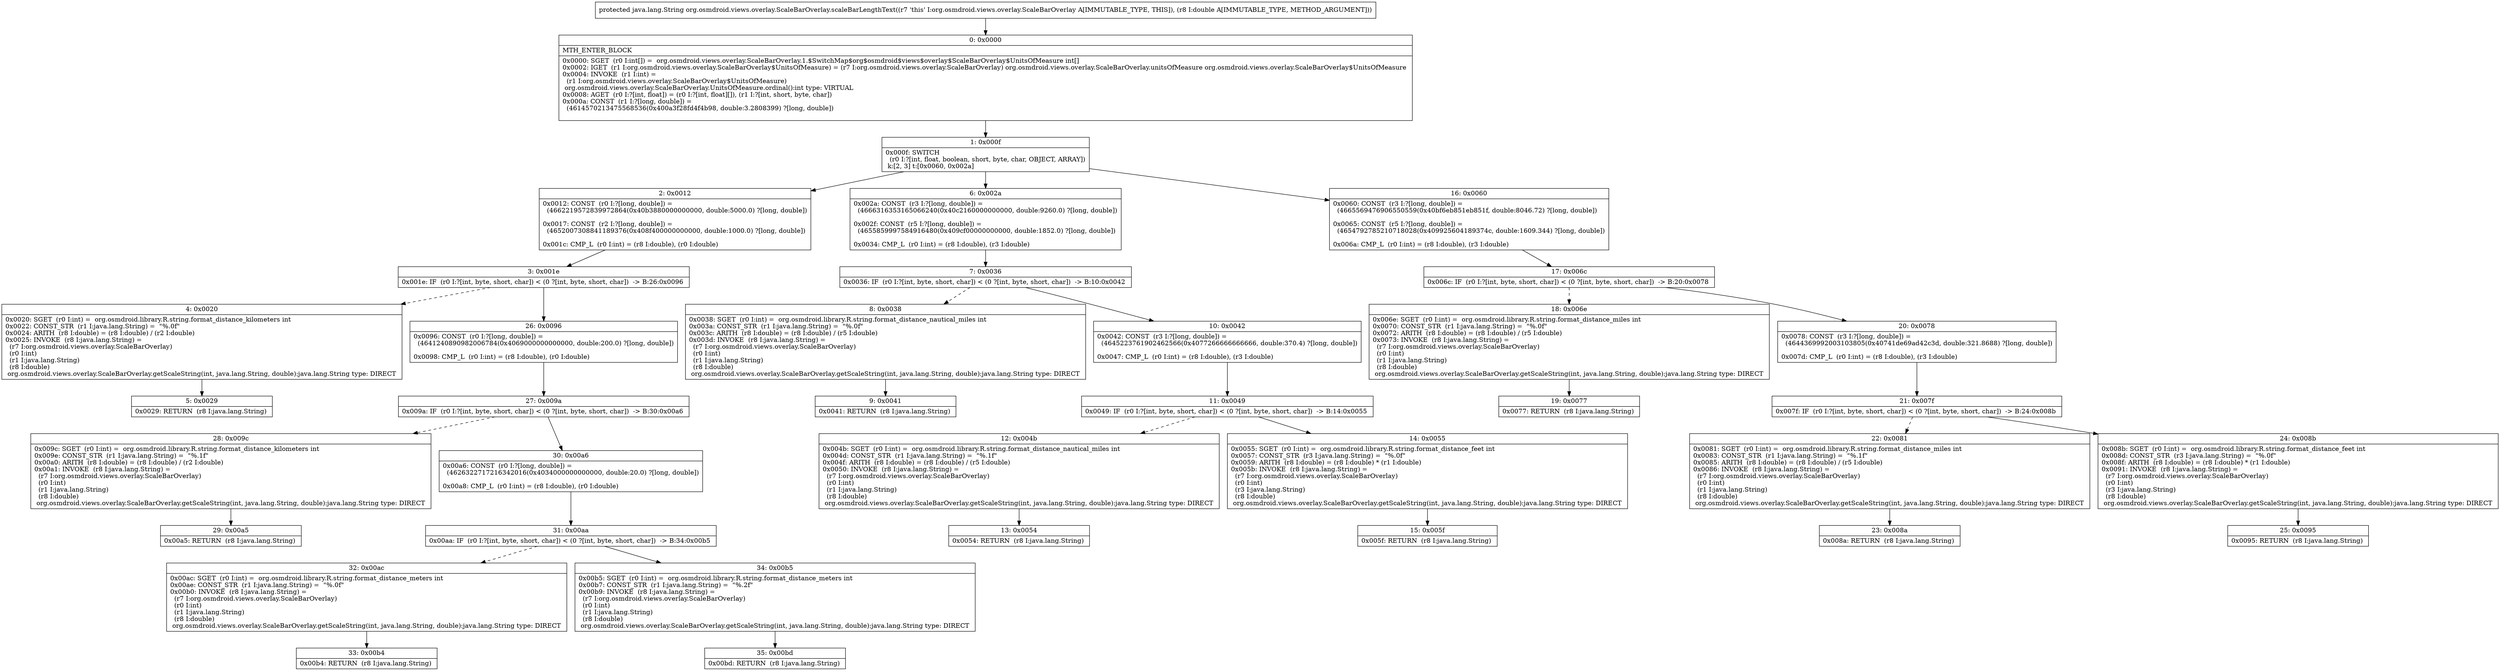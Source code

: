 digraph "CFG fororg.osmdroid.views.overlay.ScaleBarOverlay.scaleBarLengthText(D)Ljava\/lang\/String;" {
Node_0 [shape=record,label="{0\:\ 0x0000|MTH_ENTER_BLOCK\l|0x0000: SGET  (r0 I:int[]) =  org.osmdroid.views.overlay.ScaleBarOverlay.1.$SwitchMap$org$osmdroid$views$overlay$ScaleBarOverlay$UnitsOfMeasure int[] \l0x0002: IGET  (r1 I:org.osmdroid.views.overlay.ScaleBarOverlay$UnitsOfMeasure) = (r7 I:org.osmdroid.views.overlay.ScaleBarOverlay) org.osmdroid.views.overlay.ScaleBarOverlay.unitsOfMeasure org.osmdroid.views.overlay.ScaleBarOverlay$UnitsOfMeasure \l0x0004: INVOKE  (r1 I:int) = \l  (r1 I:org.osmdroid.views.overlay.ScaleBarOverlay$UnitsOfMeasure)\l org.osmdroid.views.overlay.ScaleBarOverlay.UnitsOfMeasure.ordinal():int type: VIRTUAL \l0x0008: AGET  (r0 I:?[int, float]) = (r0 I:?[int, float][]), (r1 I:?[int, short, byte, char]) \l0x000a: CONST  (r1 I:?[long, double]) = \l  (4614570213475568536(0x400a3f28fd4f4b98, double:3.2808399) ?[long, double])\l \l}"];
Node_1 [shape=record,label="{1\:\ 0x000f|0x000f: SWITCH  \l  (r0 I:?[int, float, boolean, short, byte, char, OBJECT, ARRAY])\l k:[2, 3] t:[0x0060, 0x002a] \l}"];
Node_2 [shape=record,label="{2\:\ 0x0012|0x0012: CONST  (r0 I:?[long, double]) = \l  (4662219572839972864(0x40b3880000000000, double:5000.0) ?[long, double])\l \l0x0017: CONST  (r2 I:?[long, double]) = \l  (4652007308841189376(0x408f400000000000, double:1000.0) ?[long, double])\l \l0x001c: CMP_L  (r0 I:int) = (r8 I:double), (r0 I:double) \l}"];
Node_3 [shape=record,label="{3\:\ 0x001e|0x001e: IF  (r0 I:?[int, byte, short, char]) \< (0 ?[int, byte, short, char])  \-\> B:26:0x0096 \l}"];
Node_4 [shape=record,label="{4\:\ 0x0020|0x0020: SGET  (r0 I:int) =  org.osmdroid.library.R.string.format_distance_kilometers int \l0x0022: CONST_STR  (r1 I:java.lang.String) =  \"%.0f\" \l0x0024: ARITH  (r8 I:double) = (r8 I:double) \/ (r2 I:double) \l0x0025: INVOKE  (r8 I:java.lang.String) = \l  (r7 I:org.osmdroid.views.overlay.ScaleBarOverlay)\l  (r0 I:int)\l  (r1 I:java.lang.String)\l  (r8 I:double)\l org.osmdroid.views.overlay.ScaleBarOverlay.getScaleString(int, java.lang.String, double):java.lang.String type: DIRECT \l}"];
Node_5 [shape=record,label="{5\:\ 0x0029|0x0029: RETURN  (r8 I:java.lang.String) \l}"];
Node_6 [shape=record,label="{6\:\ 0x002a|0x002a: CONST  (r3 I:?[long, double]) = \l  (4666316353165066240(0x40c2160000000000, double:9260.0) ?[long, double])\l \l0x002f: CONST  (r5 I:?[long, double]) = \l  (4655859997584916480(0x409cf00000000000, double:1852.0) ?[long, double])\l \l0x0034: CMP_L  (r0 I:int) = (r8 I:double), (r3 I:double) \l}"];
Node_7 [shape=record,label="{7\:\ 0x0036|0x0036: IF  (r0 I:?[int, byte, short, char]) \< (0 ?[int, byte, short, char])  \-\> B:10:0x0042 \l}"];
Node_8 [shape=record,label="{8\:\ 0x0038|0x0038: SGET  (r0 I:int) =  org.osmdroid.library.R.string.format_distance_nautical_miles int \l0x003a: CONST_STR  (r1 I:java.lang.String) =  \"%.0f\" \l0x003c: ARITH  (r8 I:double) = (r8 I:double) \/ (r5 I:double) \l0x003d: INVOKE  (r8 I:java.lang.String) = \l  (r7 I:org.osmdroid.views.overlay.ScaleBarOverlay)\l  (r0 I:int)\l  (r1 I:java.lang.String)\l  (r8 I:double)\l org.osmdroid.views.overlay.ScaleBarOverlay.getScaleString(int, java.lang.String, double):java.lang.String type: DIRECT \l}"];
Node_9 [shape=record,label="{9\:\ 0x0041|0x0041: RETURN  (r8 I:java.lang.String) \l}"];
Node_10 [shape=record,label="{10\:\ 0x0042|0x0042: CONST  (r3 I:?[long, double]) = \l  (4645223761902462566(0x4077266666666666, double:370.4) ?[long, double])\l \l0x0047: CMP_L  (r0 I:int) = (r8 I:double), (r3 I:double) \l}"];
Node_11 [shape=record,label="{11\:\ 0x0049|0x0049: IF  (r0 I:?[int, byte, short, char]) \< (0 ?[int, byte, short, char])  \-\> B:14:0x0055 \l}"];
Node_12 [shape=record,label="{12\:\ 0x004b|0x004b: SGET  (r0 I:int) =  org.osmdroid.library.R.string.format_distance_nautical_miles int \l0x004d: CONST_STR  (r1 I:java.lang.String) =  \"%.1f\" \l0x004f: ARITH  (r8 I:double) = (r8 I:double) \/ (r5 I:double) \l0x0050: INVOKE  (r8 I:java.lang.String) = \l  (r7 I:org.osmdroid.views.overlay.ScaleBarOverlay)\l  (r0 I:int)\l  (r1 I:java.lang.String)\l  (r8 I:double)\l org.osmdroid.views.overlay.ScaleBarOverlay.getScaleString(int, java.lang.String, double):java.lang.String type: DIRECT \l}"];
Node_13 [shape=record,label="{13\:\ 0x0054|0x0054: RETURN  (r8 I:java.lang.String) \l}"];
Node_14 [shape=record,label="{14\:\ 0x0055|0x0055: SGET  (r0 I:int) =  org.osmdroid.library.R.string.format_distance_feet int \l0x0057: CONST_STR  (r3 I:java.lang.String) =  \"%.0f\" \l0x0059: ARITH  (r8 I:double) = (r8 I:double) * (r1 I:double) \l0x005b: INVOKE  (r8 I:java.lang.String) = \l  (r7 I:org.osmdroid.views.overlay.ScaleBarOverlay)\l  (r0 I:int)\l  (r3 I:java.lang.String)\l  (r8 I:double)\l org.osmdroid.views.overlay.ScaleBarOverlay.getScaleString(int, java.lang.String, double):java.lang.String type: DIRECT \l}"];
Node_15 [shape=record,label="{15\:\ 0x005f|0x005f: RETURN  (r8 I:java.lang.String) \l}"];
Node_16 [shape=record,label="{16\:\ 0x0060|0x0060: CONST  (r3 I:?[long, double]) = \l  (4665569476906550559(0x40bf6eb851eb851f, double:8046.72) ?[long, double])\l \l0x0065: CONST  (r5 I:?[long, double]) = \l  (4654792785210718028(0x409925604189374c, double:1609.344) ?[long, double])\l \l0x006a: CMP_L  (r0 I:int) = (r8 I:double), (r3 I:double) \l}"];
Node_17 [shape=record,label="{17\:\ 0x006c|0x006c: IF  (r0 I:?[int, byte, short, char]) \< (0 ?[int, byte, short, char])  \-\> B:20:0x0078 \l}"];
Node_18 [shape=record,label="{18\:\ 0x006e|0x006e: SGET  (r0 I:int) =  org.osmdroid.library.R.string.format_distance_miles int \l0x0070: CONST_STR  (r1 I:java.lang.String) =  \"%.0f\" \l0x0072: ARITH  (r8 I:double) = (r8 I:double) \/ (r5 I:double) \l0x0073: INVOKE  (r8 I:java.lang.String) = \l  (r7 I:org.osmdroid.views.overlay.ScaleBarOverlay)\l  (r0 I:int)\l  (r1 I:java.lang.String)\l  (r8 I:double)\l org.osmdroid.views.overlay.ScaleBarOverlay.getScaleString(int, java.lang.String, double):java.lang.String type: DIRECT \l}"];
Node_19 [shape=record,label="{19\:\ 0x0077|0x0077: RETURN  (r8 I:java.lang.String) \l}"];
Node_20 [shape=record,label="{20\:\ 0x0078|0x0078: CONST  (r3 I:?[long, double]) = \l  (4644369992003103805(0x40741de69ad42c3d, double:321.8688) ?[long, double])\l \l0x007d: CMP_L  (r0 I:int) = (r8 I:double), (r3 I:double) \l}"];
Node_21 [shape=record,label="{21\:\ 0x007f|0x007f: IF  (r0 I:?[int, byte, short, char]) \< (0 ?[int, byte, short, char])  \-\> B:24:0x008b \l}"];
Node_22 [shape=record,label="{22\:\ 0x0081|0x0081: SGET  (r0 I:int) =  org.osmdroid.library.R.string.format_distance_miles int \l0x0083: CONST_STR  (r1 I:java.lang.String) =  \"%.1f\" \l0x0085: ARITH  (r8 I:double) = (r8 I:double) \/ (r5 I:double) \l0x0086: INVOKE  (r8 I:java.lang.String) = \l  (r7 I:org.osmdroid.views.overlay.ScaleBarOverlay)\l  (r0 I:int)\l  (r1 I:java.lang.String)\l  (r8 I:double)\l org.osmdroid.views.overlay.ScaleBarOverlay.getScaleString(int, java.lang.String, double):java.lang.String type: DIRECT \l}"];
Node_23 [shape=record,label="{23\:\ 0x008a|0x008a: RETURN  (r8 I:java.lang.String) \l}"];
Node_24 [shape=record,label="{24\:\ 0x008b|0x008b: SGET  (r0 I:int) =  org.osmdroid.library.R.string.format_distance_feet int \l0x008d: CONST_STR  (r3 I:java.lang.String) =  \"%.0f\" \l0x008f: ARITH  (r8 I:double) = (r8 I:double) * (r1 I:double) \l0x0091: INVOKE  (r8 I:java.lang.String) = \l  (r7 I:org.osmdroid.views.overlay.ScaleBarOverlay)\l  (r0 I:int)\l  (r3 I:java.lang.String)\l  (r8 I:double)\l org.osmdroid.views.overlay.ScaleBarOverlay.getScaleString(int, java.lang.String, double):java.lang.String type: DIRECT \l}"];
Node_25 [shape=record,label="{25\:\ 0x0095|0x0095: RETURN  (r8 I:java.lang.String) \l}"];
Node_26 [shape=record,label="{26\:\ 0x0096|0x0096: CONST  (r0 I:?[long, double]) = \l  (4641240890982006784(0x4069000000000000, double:200.0) ?[long, double])\l \l0x0098: CMP_L  (r0 I:int) = (r8 I:double), (r0 I:double) \l}"];
Node_27 [shape=record,label="{27\:\ 0x009a|0x009a: IF  (r0 I:?[int, byte, short, char]) \< (0 ?[int, byte, short, char])  \-\> B:30:0x00a6 \l}"];
Node_28 [shape=record,label="{28\:\ 0x009c|0x009c: SGET  (r0 I:int) =  org.osmdroid.library.R.string.format_distance_kilometers int \l0x009e: CONST_STR  (r1 I:java.lang.String) =  \"%.1f\" \l0x00a0: ARITH  (r8 I:double) = (r8 I:double) \/ (r2 I:double) \l0x00a1: INVOKE  (r8 I:java.lang.String) = \l  (r7 I:org.osmdroid.views.overlay.ScaleBarOverlay)\l  (r0 I:int)\l  (r1 I:java.lang.String)\l  (r8 I:double)\l org.osmdroid.views.overlay.ScaleBarOverlay.getScaleString(int, java.lang.String, double):java.lang.String type: DIRECT \l}"];
Node_29 [shape=record,label="{29\:\ 0x00a5|0x00a5: RETURN  (r8 I:java.lang.String) \l}"];
Node_30 [shape=record,label="{30\:\ 0x00a6|0x00a6: CONST  (r0 I:?[long, double]) = \l  (4626322717216342016(0x4034000000000000, double:20.0) ?[long, double])\l \l0x00a8: CMP_L  (r0 I:int) = (r8 I:double), (r0 I:double) \l}"];
Node_31 [shape=record,label="{31\:\ 0x00aa|0x00aa: IF  (r0 I:?[int, byte, short, char]) \< (0 ?[int, byte, short, char])  \-\> B:34:0x00b5 \l}"];
Node_32 [shape=record,label="{32\:\ 0x00ac|0x00ac: SGET  (r0 I:int) =  org.osmdroid.library.R.string.format_distance_meters int \l0x00ae: CONST_STR  (r1 I:java.lang.String) =  \"%.0f\" \l0x00b0: INVOKE  (r8 I:java.lang.String) = \l  (r7 I:org.osmdroid.views.overlay.ScaleBarOverlay)\l  (r0 I:int)\l  (r1 I:java.lang.String)\l  (r8 I:double)\l org.osmdroid.views.overlay.ScaleBarOverlay.getScaleString(int, java.lang.String, double):java.lang.String type: DIRECT \l}"];
Node_33 [shape=record,label="{33\:\ 0x00b4|0x00b4: RETURN  (r8 I:java.lang.String) \l}"];
Node_34 [shape=record,label="{34\:\ 0x00b5|0x00b5: SGET  (r0 I:int) =  org.osmdroid.library.R.string.format_distance_meters int \l0x00b7: CONST_STR  (r1 I:java.lang.String) =  \"%.2f\" \l0x00b9: INVOKE  (r8 I:java.lang.String) = \l  (r7 I:org.osmdroid.views.overlay.ScaleBarOverlay)\l  (r0 I:int)\l  (r1 I:java.lang.String)\l  (r8 I:double)\l org.osmdroid.views.overlay.ScaleBarOverlay.getScaleString(int, java.lang.String, double):java.lang.String type: DIRECT \l}"];
Node_35 [shape=record,label="{35\:\ 0x00bd|0x00bd: RETURN  (r8 I:java.lang.String) \l}"];
MethodNode[shape=record,label="{protected java.lang.String org.osmdroid.views.overlay.ScaleBarOverlay.scaleBarLengthText((r7 'this' I:org.osmdroid.views.overlay.ScaleBarOverlay A[IMMUTABLE_TYPE, THIS]), (r8 I:double A[IMMUTABLE_TYPE, METHOD_ARGUMENT])) }"];
MethodNode -> Node_0;
Node_0 -> Node_1;
Node_1 -> Node_2;
Node_1 -> Node_6;
Node_1 -> Node_16;
Node_2 -> Node_3;
Node_3 -> Node_4[style=dashed];
Node_3 -> Node_26;
Node_4 -> Node_5;
Node_6 -> Node_7;
Node_7 -> Node_8[style=dashed];
Node_7 -> Node_10;
Node_8 -> Node_9;
Node_10 -> Node_11;
Node_11 -> Node_12[style=dashed];
Node_11 -> Node_14;
Node_12 -> Node_13;
Node_14 -> Node_15;
Node_16 -> Node_17;
Node_17 -> Node_18[style=dashed];
Node_17 -> Node_20;
Node_18 -> Node_19;
Node_20 -> Node_21;
Node_21 -> Node_22[style=dashed];
Node_21 -> Node_24;
Node_22 -> Node_23;
Node_24 -> Node_25;
Node_26 -> Node_27;
Node_27 -> Node_28[style=dashed];
Node_27 -> Node_30;
Node_28 -> Node_29;
Node_30 -> Node_31;
Node_31 -> Node_32[style=dashed];
Node_31 -> Node_34;
Node_32 -> Node_33;
Node_34 -> Node_35;
}


